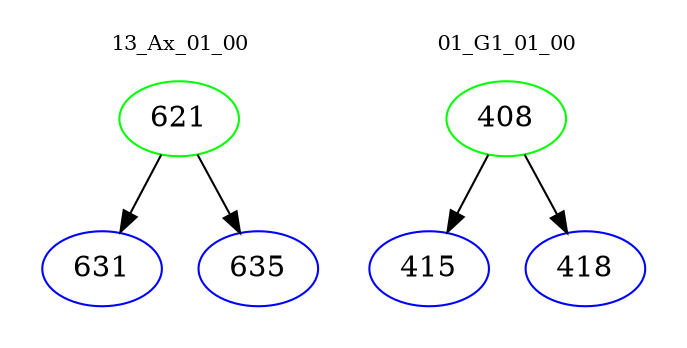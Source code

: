 digraph{
subgraph cluster_0 {
color = white
label = "13_Ax_01_00";
fontsize=10;
T0_621 [label="621", color="green"]
T0_621 -> T0_631 [color="black"]
T0_631 [label="631", color="blue"]
T0_621 -> T0_635 [color="black"]
T0_635 [label="635", color="blue"]
}
subgraph cluster_1 {
color = white
label = "01_G1_01_00";
fontsize=10;
T1_408 [label="408", color="green"]
T1_408 -> T1_415 [color="black"]
T1_415 [label="415", color="blue"]
T1_408 -> T1_418 [color="black"]
T1_418 [label="418", color="blue"]
}
}
